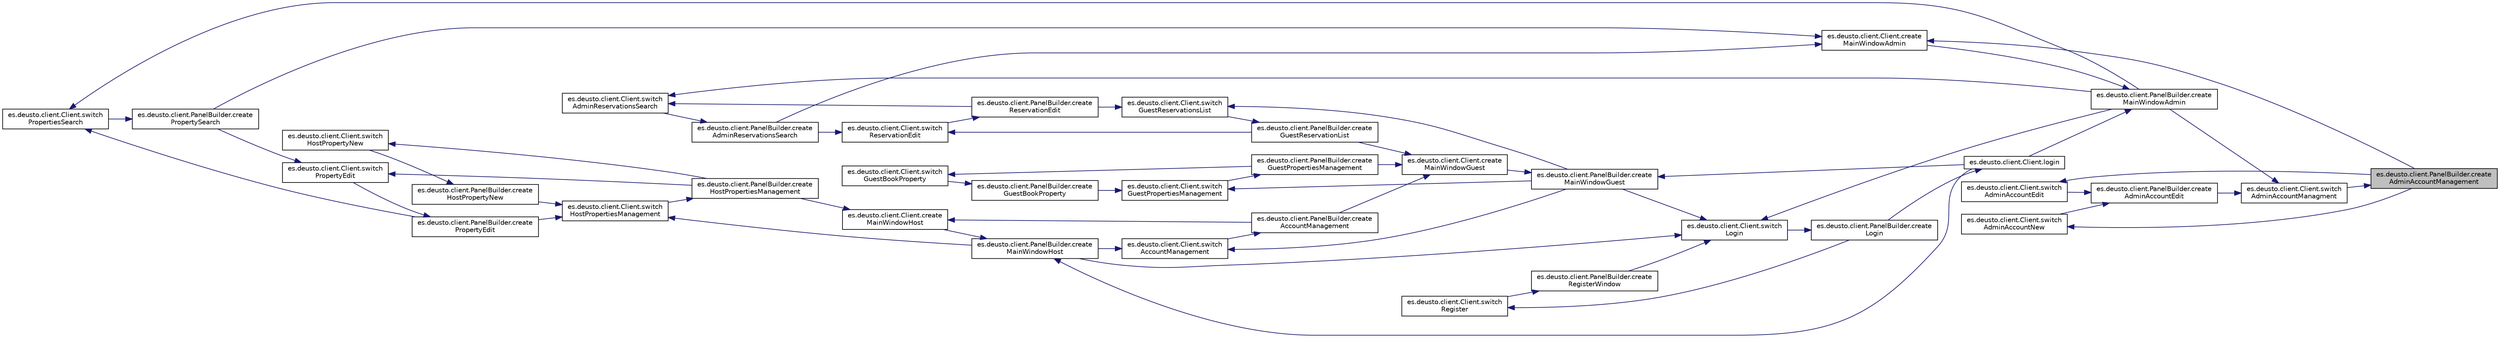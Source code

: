 digraph "es.deusto.client.PanelBuilder.createAdminAccountManagement"
{
 // LATEX_PDF_SIZE
  edge [fontname="Helvetica",fontsize="10",labelfontname="Helvetica",labelfontsize="10"];
  node [fontname="Helvetica",fontsize="10",shape=record];
  rankdir="RL";
  Node336 [label="es.deusto.client.PanelBuilder.create\lAdminAccountManagement",height=0.2,width=0.4,color="black", fillcolor="grey75", style="filled", fontcolor="black",tooltip=" "];
  Node336 -> Node337 [dir="back",color="midnightblue",fontsize="10",style="solid",fontname="Helvetica"];
  Node337 [label="es.deusto.client.Client.switch\lAdminAccountManagment",height=0.2,width=0.4,color="black", fillcolor="white", style="filled",URL="$classes_1_1deusto_1_1client_1_1_client.html#a2f806363c591a46a42ca419df7ce4ef0",tooltip=" "];
  Node337 -> Node338 [dir="back",color="midnightblue",fontsize="10",style="solid",fontname="Helvetica"];
  Node338 [label="es.deusto.client.PanelBuilder.create\lAdminAccountEdit",height=0.2,width=0.4,color="black", fillcolor="white", style="filled",URL="$classes_1_1deusto_1_1client_1_1_panel_builder.html#ab47c3bca19d01967d895e0dd7d3ad2f4",tooltip=" "];
  Node338 -> Node339 [dir="back",color="midnightblue",fontsize="10",style="solid",fontname="Helvetica"];
  Node339 [label="es.deusto.client.Client.switch\lAdminAccountEdit",height=0.2,width=0.4,color="black", fillcolor="white", style="filled",URL="$classes_1_1deusto_1_1client_1_1_client.html#a60c21761b82af9149afcf18fdebbc417",tooltip=" "];
  Node339 -> Node336 [dir="back",color="midnightblue",fontsize="10",style="solid",fontname="Helvetica"];
  Node338 -> Node340 [dir="back",color="midnightblue",fontsize="10",style="solid",fontname="Helvetica"];
  Node340 [label="es.deusto.client.Client.switch\lAdminAccountNew",height=0.2,width=0.4,color="black", fillcolor="white", style="filled",URL="$classes_1_1deusto_1_1client_1_1_client.html#a7b9ebc242c5d265ebeacb379034c9b7b",tooltip=" "];
  Node340 -> Node336 [dir="back",color="midnightblue",fontsize="10",style="solid",fontname="Helvetica"];
  Node337 -> Node341 [dir="back",color="midnightblue",fontsize="10",style="solid",fontname="Helvetica"];
  Node341 [label="es.deusto.client.PanelBuilder.create\lMainWindowAdmin",height=0.2,width=0.4,color="black", fillcolor="white", style="filled",URL="$classes_1_1deusto_1_1client_1_1_panel_builder.html#a32b7942177958f07263535d6d255556b",tooltip=" "];
  Node341 -> Node342 [dir="back",color="midnightblue",fontsize="10",style="solid",fontname="Helvetica"];
  Node342 [label="es.deusto.client.Client.login",height=0.2,width=0.4,color="black", fillcolor="white", style="filled",URL="$classes_1_1deusto_1_1client_1_1_client.html#a5c063d0b51ad320c92aa4d2525d67249",tooltip=" "];
  Node342 -> Node343 [dir="back",color="midnightblue",fontsize="10",style="solid",fontname="Helvetica"];
  Node343 [label="es.deusto.client.PanelBuilder.create\lLogin",height=0.2,width=0.4,color="black", fillcolor="white", style="filled",URL="$classes_1_1deusto_1_1client_1_1_panel_builder.html#a1922794e0ef78f689031499da33f495b",tooltip=" "];
  Node343 -> Node344 [dir="back",color="midnightblue",fontsize="10",style="solid",fontname="Helvetica"];
  Node344 [label="es.deusto.client.Client.switch\lLogin",height=0.2,width=0.4,color="black", fillcolor="white", style="filled",URL="$classes_1_1deusto_1_1client_1_1_client.html#a3649bfd0f4c5465aa12412473082b4a7",tooltip=" "];
  Node344 -> Node345 [dir="back",color="midnightblue",fontsize="10",style="solid",fontname="Helvetica"];
  Node345 [label="es.deusto.client.PanelBuilder.create\lRegisterWindow",height=0.2,width=0.4,color="black", fillcolor="white", style="filled",URL="$classes_1_1deusto_1_1client_1_1_panel_builder.html#abb0748521d51c1dcdcdd548f487ef72b",tooltip=" "];
  Node345 -> Node346 [dir="back",color="midnightblue",fontsize="10",style="solid",fontname="Helvetica"];
  Node346 [label="es.deusto.client.Client.switch\lRegister",height=0.2,width=0.4,color="black", fillcolor="white", style="filled",URL="$classes_1_1deusto_1_1client_1_1_client.html#a4d905b598ea8ff38f06e9a12b81dcab2",tooltip=" "];
  Node346 -> Node343 [dir="back",color="midnightblue",fontsize="10",style="solid",fontname="Helvetica"];
  Node344 -> Node341 [dir="back",color="midnightblue",fontsize="10",style="solid",fontname="Helvetica"];
  Node344 -> Node347 [dir="back",color="midnightblue",fontsize="10",style="solid",fontname="Helvetica"];
  Node347 [label="es.deusto.client.PanelBuilder.create\lMainWindowHost",height=0.2,width=0.4,color="black", fillcolor="white", style="filled",URL="$classes_1_1deusto_1_1client_1_1_panel_builder.html#a0d8f1d6c73010786f5b1765fdc490e4b",tooltip=" "];
  Node347 -> Node342 [dir="back",color="midnightblue",fontsize="10",style="solid",fontname="Helvetica"];
  Node347 -> Node348 [dir="back",color="midnightblue",fontsize="10",style="solid",fontname="Helvetica"];
  Node348 [label="es.deusto.client.Client.create\lMainWindowHost",height=0.2,width=0.4,color="black", fillcolor="white", style="filled",URL="$classes_1_1deusto_1_1client_1_1_client.html#afd0e78bff5570acbd1f8b06893d3a078",tooltip=" "];
  Node348 -> Node349 [dir="back",color="midnightblue",fontsize="10",style="solid",fontname="Helvetica"];
  Node349 [label="es.deusto.client.PanelBuilder.create\lHostPropertiesManagement",height=0.2,width=0.4,color="black", fillcolor="white", style="filled",URL="$classes_1_1deusto_1_1client_1_1_panel_builder.html#a163a405546ee36aa7ce547c754b17844",tooltip=" "];
  Node349 -> Node350 [dir="back",color="midnightblue",fontsize="10",style="solid",fontname="Helvetica"];
  Node350 [label="es.deusto.client.Client.switch\lHostPropertiesManagement",height=0.2,width=0.4,color="black", fillcolor="white", style="filled",URL="$classes_1_1deusto_1_1client_1_1_client.html#a19e2021b8e93a30af971bfd07c2a8507",tooltip=" "];
  Node350 -> Node351 [dir="back",color="midnightblue",fontsize="10",style="solid",fontname="Helvetica"];
  Node351 [label="es.deusto.client.PanelBuilder.create\lPropertyEdit",height=0.2,width=0.4,color="black", fillcolor="white", style="filled",URL="$classes_1_1deusto_1_1client_1_1_panel_builder.html#aeaa0ead483ff83c6a51a96eddaa8795a",tooltip=" "];
  Node351 -> Node352 [dir="back",color="midnightblue",fontsize="10",style="solid",fontname="Helvetica"];
  Node352 [label="es.deusto.client.Client.switch\lPropertyEdit",height=0.2,width=0.4,color="black", fillcolor="white", style="filled",URL="$classes_1_1deusto_1_1client_1_1_client.html#a5dd6469d4428fe705fce4087aa386602",tooltip=" "];
  Node352 -> Node353 [dir="back",color="midnightblue",fontsize="10",style="solid",fontname="Helvetica"];
  Node353 [label="es.deusto.client.PanelBuilder.create\lPropertySearch",height=0.2,width=0.4,color="black", fillcolor="white", style="filled",URL="$classes_1_1deusto_1_1client_1_1_panel_builder.html#a96fdce41db963997c711d646563c69e0",tooltip=" "];
  Node353 -> Node354 [dir="back",color="midnightblue",fontsize="10",style="solid",fontname="Helvetica"];
  Node354 [label="es.deusto.client.Client.switch\lPropertiesSearch",height=0.2,width=0.4,color="black", fillcolor="white", style="filled",URL="$classes_1_1deusto_1_1client_1_1_client.html#af87b7fcbe691ef0a31dbc6849a037415",tooltip=" "];
  Node354 -> Node351 [dir="back",color="midnightblue",fontsize="10",style="solid",fontname="Helvetica"];
  Node354 -> Node341 [dir="back",color="midnightblue",fontsize="10",style="solid",fontname="Helvetica"];
  Node352 -> Node349 [dir="back",color="midnightblue",fontsize="10",style="solid",fontname="Helvetica"];
  Node350 -> Node355 [dir="back",color="midnightblue",fontsize="10",style="solid",fontname="Helvetica"];
  Node355 [label="es.deusto.client.PanelBuilder.create\lHostPropertyNew",height=0.2,width=0.4,color="black", fillcolor="white", style="filled",URL="$classes_1_1deusto_1_1client_1_1_panel_builder.html#a5211ab6dedb849c374d7816f5071109c",tooltip=" "];
  Node355 -> Node356 [dir="back",color="midnightblue",fontsize="10",style="solid",fontname="Helvetica"];
  Node356 [label="es.deusto.client.Client.switch\lHostPropertyNew",height=0.2,width=0.4,color="black", fillcolor="white", style="filled",URL="$classes_1_1deusto_1_1client_1_1_client.html#a0796863f65c9c5e8857b3b129802358e",tooltip=" "];
  Node356 -> Node349 [dir="back",color="midnightblue",fontsize="10",style="solid",fontname="Helvetica"];
  Node350 -> Node347 [dir="back",color="midnightblue",fontsize="10",style="solid",fontname="Helvetica"];
  Node348 -> Node357 [dir="back",color="midnightblue",fontsize="10",style="solid",fontname="Helvetica"];
  Node357 [label="es.deusto.client.PanelBuilder.create\lAccountManagement",height=0.2,width=0.4,color="black", fillcolor="white", style="filled",URL="$classes_1_1deusto_1_1client_1_1_panel_builder.html#aa51d5dd53cd9147ffc99d4b9c5c3026d",tooltip=" "];
  Node357 -> Node358 [dir="back",color="midnightblue",fontsize="10",style="solid",fontname="Helvetica"];
  Node358 [label="es.deusto.client.Client.switch\lAccountManagement",height=0.2,width=0.4,color="black", fillcolor="white", style="filled",URL="$classes_1_1deusto_1_1client_1_1_client.html#af82d1b484aaaa288d5e6efc2723fa9bd",tooltip=" "];
  Node358 -> Node347 [dir="back",color="midnightblue",fontsize="10",style="solid",fontname="Helvetica"];
  Node358 -> Node359 [dir="back",color="midnightblue",fontsize="10",style="solid",fontname="Helvetica"];
  Node359 [label="es.deusto.client.PanelBuilder.create\lMainWindowGuest",height=0.2,width=0.4,color="black", fillcolor="white", style="filled",URL="$classes_1_1deusto_1_1client_1_1_panel_builder.html#a8969744356db218b0c7ec2131856433d",tooltip=" "];
  Node359 -> Node342 [dir="back",color="midnightblue",fontsize="10",style="solid",fontname="Helvetica"];
  Node359 -> Node360 [dir="back",color="midnightblue",fontsize="10",style="solid",fontname="Helvetica"];
  Node360 [label="es.deusto.client.Client.create\lMainWindowGuest",height=0.2,width=0.4,color="black", fillcolor="white", style="filled",URL="$classes_1_1deusto_1_1client_1_1_client.html#ade35c639554c770d3c2494e98c8ecb5c",tooltip=" "];
  Node360 -> Node361 [dir="back",color="midnightblue",fontsize="10",style="solid",fontname="Helvetica"];
  Node361 [label="es.deusto.client.PanelBuilder.create\lGuestReservationList",height=0.2,width=0.4,color="black", fillcolor="white", style="filled",URL="$classes_1_1deusto_1_1client_1_1_panel_builder.html#a49dcd798d35c7b9b9c05e1353133afe1",tooltip=" "];
  Node361 -> Node362 [dir="back",color="midnightblue",fontsize="10",style="solid",fontname="Helvetica"];
  Node362 [label="es.deusto.client.Client.switch\lGuestReservationsList",height=0.2,width=0.4,color="black", fillcolor="white", style="filled",URL="$classes_1_1deusto_1_1client_1_1_client.html#abe4b00051f82e6fcf26c236b711cdf15",tooltip=" "];
  Node362 -> Node363 [dir="back",color="midnightblue",fontsize="10",style="solid",fontname="Helvetica"];
  Node363 [label="es.deusto.client.PanelBuilder.create\lReservationEdit",height=0.2,width=0.4,color="black", fillcolor="white", style="filled",URL="$classes_1_1deusto_1_1client_1_1_panel_builder.html#a7c3b05bd40288bf45dc318f9f26a0377",tooltip=" "];
  Node363 -> Node364 [dir="back",color="midnightblue",fontsize="10",style="solid",fontname="Helvetica"];
  Node364 [label="es.deusto.client.Client.switch\lReservationEdit",height=0.2,width=0.4,color="black", fillcolor="white", style="filled",URL="$classes_1_1deusto_1_1client_1_1_client.html#a0f4f5c060e44c9d9d6ed08b652612b13",tooltip=" "];
  Node364 -> Node361 [dir="back",color="midnightblue",fontsize="10",style="solid",fontname="Helvetica"];
  Node364 -> Node365 [dir="back",color="midnightblue",fontsize="10",style="solid",fontname="Helvetica"];
  Node365 [label="es.deusto.client.PanelBuilder.create\lAdminReservationsSearch",height=0.2,width=0.4,color="black", fillcolor="white", style="filled",URL="$classes_1_1deusto_1_1client_1_1_panel_builder.html#adc074dabcf7a18b43dc6d71df8f58963",tooltip=" "];
  Node365 -> Node366 [dir="back",color="midnightblue",fontsize="10",style="solid",fontname="Helvetica"];
  Node366 [label="es.deusto.client.Client.switch\lAdminReservationsSearch",height=0.2,width=0.4,color="black", fillcolor="white", style="filled",URL="$classes_1_1deusto_1_1client_1_1_client.html#a64110a92c5026cc2c23c1989d86164fd",tooltip=" "];
  Node366 -> Node363 [dir="back",color="midnightblue",fontsize="10",style="solid",fontname="Helvetica"];
  Node366 -> Node341 [dir="back",color="midnightblue",fontsize="10",style="solid",fontname="Helvetica"];
  Node362 -> Node359 [dir="back",color="midnightblue",fontsize="10",style="solid",fontname="Helvetica"];
  Node360 -> Node367 [dir="back",color="midnightblue",fontsize="10",style="solid",fontname="Helvetica"];
  Node367 [label="es.deusto.client.PanelBuilder.create\lGuestPropertiesManagement",height=0.2,width=0.4,color="black", fillcolor="white", style="filled",URL="$classes_1_1deusto_1_1client_1_1_panel_builder.html#a25c2bcc9184c1c014c9daf5d81b89728",tooltip=" "];
  Node367 -> Node368 [dir="back",color="midnightblue",fontsize="10",style="solid",fontname="Helvetica"];
  Node368 [label="es.deusto.client.Client.switch\lGuestPropertiesManagement",height=0.2,width=0.4,color="black", fillcolor="white", style="filled",URL="$classes_1_1deusto_1_1client_1_1_client.html#afd4978131a2d9f94f8a65f4fc2641235",tooltip=" "];
  Node368 -> Node369 [dir="back",color="midnightblue",fontsize="10",style="solid",fontname="Helvetica"];
  Node369 [label="es.deusto.client.PanelBuilder.create\lGuestBookProperty",height=0.2,width=0.4,color="black", fillcolor="white", style="filled",URL="$classes_1_1deusto_1_1client_1_1_panel_builder.html#a0d6ae6821b7f28f9fffb0d570d6524af",tooltip=" "];
  Node369 -> Node370 [dir="back",color="midnightblue",fontsize="10",style="solid",fontname="Helvetica"];
  Node370 [label="es.deusto.client.Client.switch\lGuestBookProperty",height=0.2,width=0.4,color="black", fillcolor="white", style="filled",URL="$classes_1_1deusto_1_1client_1_1_client.html#a9f7d7f1006b6b5da7c8fab120b127521",tooltip=" "];
  Node370 -> Node367 [dir="back",color="midnightblue",fontsize="10",style="solid",fontname="Helvetica"];
  Node368 -> Node359 [dir="back",color="midnightblue",fontsize="10",style="solid",fontname="Helvetica"];
  Node360 -> Node357 [dir="back",color="midnightblue",fontsize="10",style="solid",fontname="Helvetica"];
  Node344 -> Node359 [dir="back",color="midnightblue",fontsize="10",style="solid",fontname="Helvetica"];
  Node341 -> Node371 [dir="back",color="midnightblue",fontsize="10",style="solid",fontname="Helvetica"];
  Node371 [label="es.deusto.client.Client.create\lMainWindowAdmin",height=0.2,width=0.4,color="black", fillcolor="white", style="filled",URL="$classes_1_1deusto_1_1client_1_1_client.html#a1628f28a7a5758510ccb6a4d1fa697a9",tooltip=" "];
  Node371 -> Node353 [dir="back",color="midnightblue",fontsize="10",style="solid",fontname="Helvetica"];
  Node371 -> Node336 [dir="back",color="midnightblue",fontsize="10",style="solid",fontname="Helvetica"];
  Node371 -> Node365 [dir="back",color="midnightblue",fontsize="10",style="solid",fontname="Helvetica"];
}
